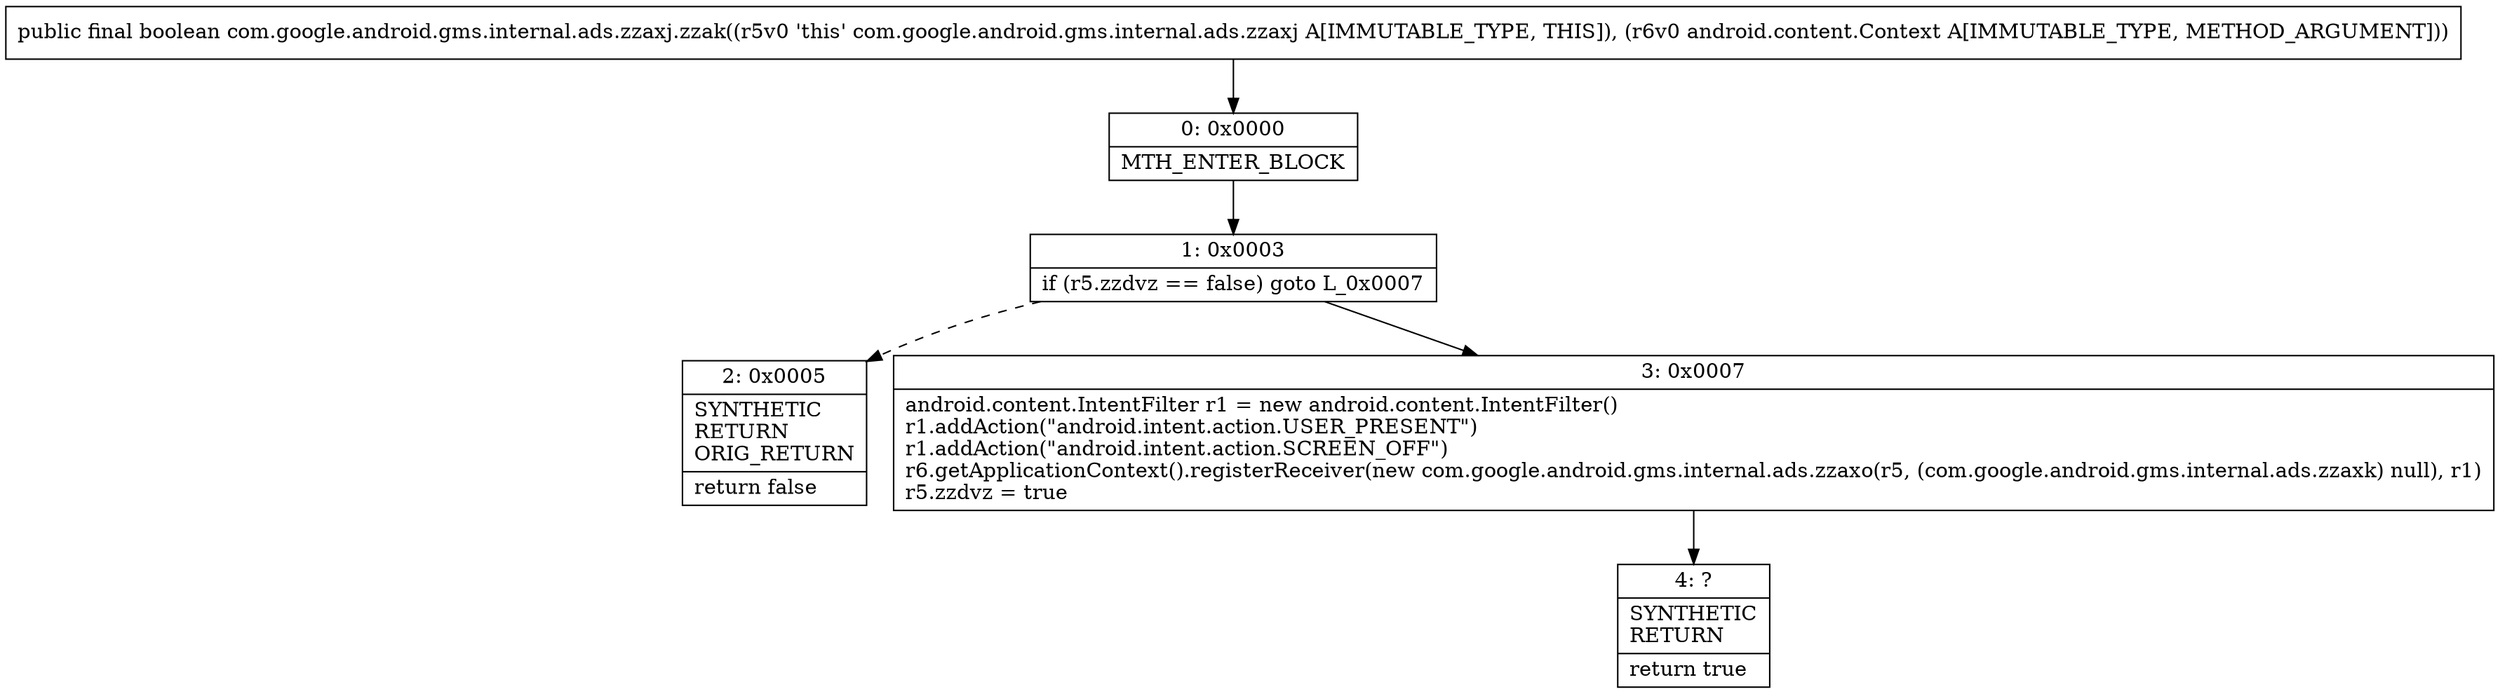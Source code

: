 digraph "CFG forcom.google.android.gms.internal.ads.zzaxj.zzak(Landroid\/content\/Context;)Z" {
Node_0 [shape=record,label="{0\:\ 0x0000|MTH_ENTER_BLOCK\l}"];
Node_1 [shape=record,label="{1\:\ 0x0003|if (r5.zzdvz == false) goto L_0x0007\l}"];
Node_2 [shape=record,label="{2\:\ 0x0005|SYNTHETIC\lRETURN\lORIG_RETURN\l|return false\l}"];
Node_3 [shape=record,label="{3\:\ 0x0007|android.content.IntentFilter r1 = new android.content.IntentFilter()\lr1.addAction(\"android.intent.action.USER_PRESENT\")\lr1.addAction(\"android.intent.action.SCREEN_OFF\")\lr6.getApplicationContext().registerReceiver(new com.google.android.gms.internal.ads.zzaxo(r5, (com.google.android.gms.internal.ads.zzaxk) null), r1)\lr5.zzdvz = true\l}"];
Node_4 [shape=record,label="{4\:\ ?|SYNTHETIC\lRETURN\l|return true\l}"];
MethodNode[shape=record,label="{public final boolean com.google.android.gms.internal.ads.zzaxj.zzak((r5v0 'this' com.google.android.gms.internal.ads.zzaxj A[IMMUTABLE_TYPE, THIS]), (r6v0 android.content.Context A[IMMUTABLE_TYPE, METHOD_ARGUMENT])) }"];
MethodNode -> Node_0;
Node_0 -> Node_1;
Node_1 -> Node_2[style=dashed];
Node_1 -> Node_3;
Node_3 -> Node_4;
}

